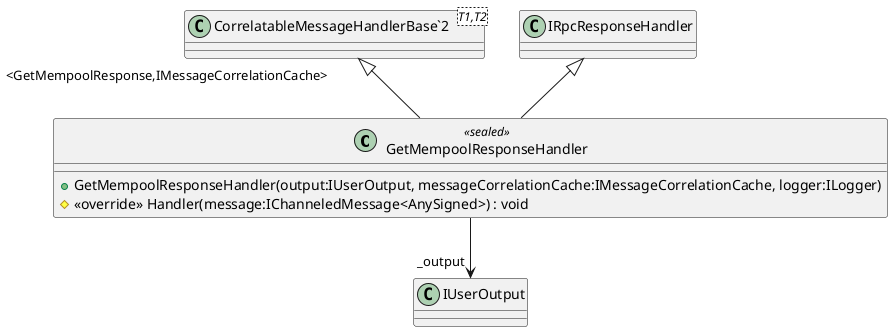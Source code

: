 @startuml
class GetMempoolResponseHandler <<sealed>> {
    + GetMempoolResponseHandler(output:IUserOutput, messageCorrelationCache:IMessageCorrelationCache, logger:ILogger)
    # <<override>> Handler(message:IChanneledMessage<AnySigned>) : void
}
class "CorrelatableMessageHandlerBase`2"<T1,T2> {
}
"CorrelatableMessageHandlerBase`2" "<GetMempoolResponse,IMessageCorrelationCache>" <|-- GetMempoolResponseHandler
IRpcResponseHandler <|-- GetMempoolResponseHandler
GetMempoolResponseHandler --> "_output" IUserOutput
@enduml

